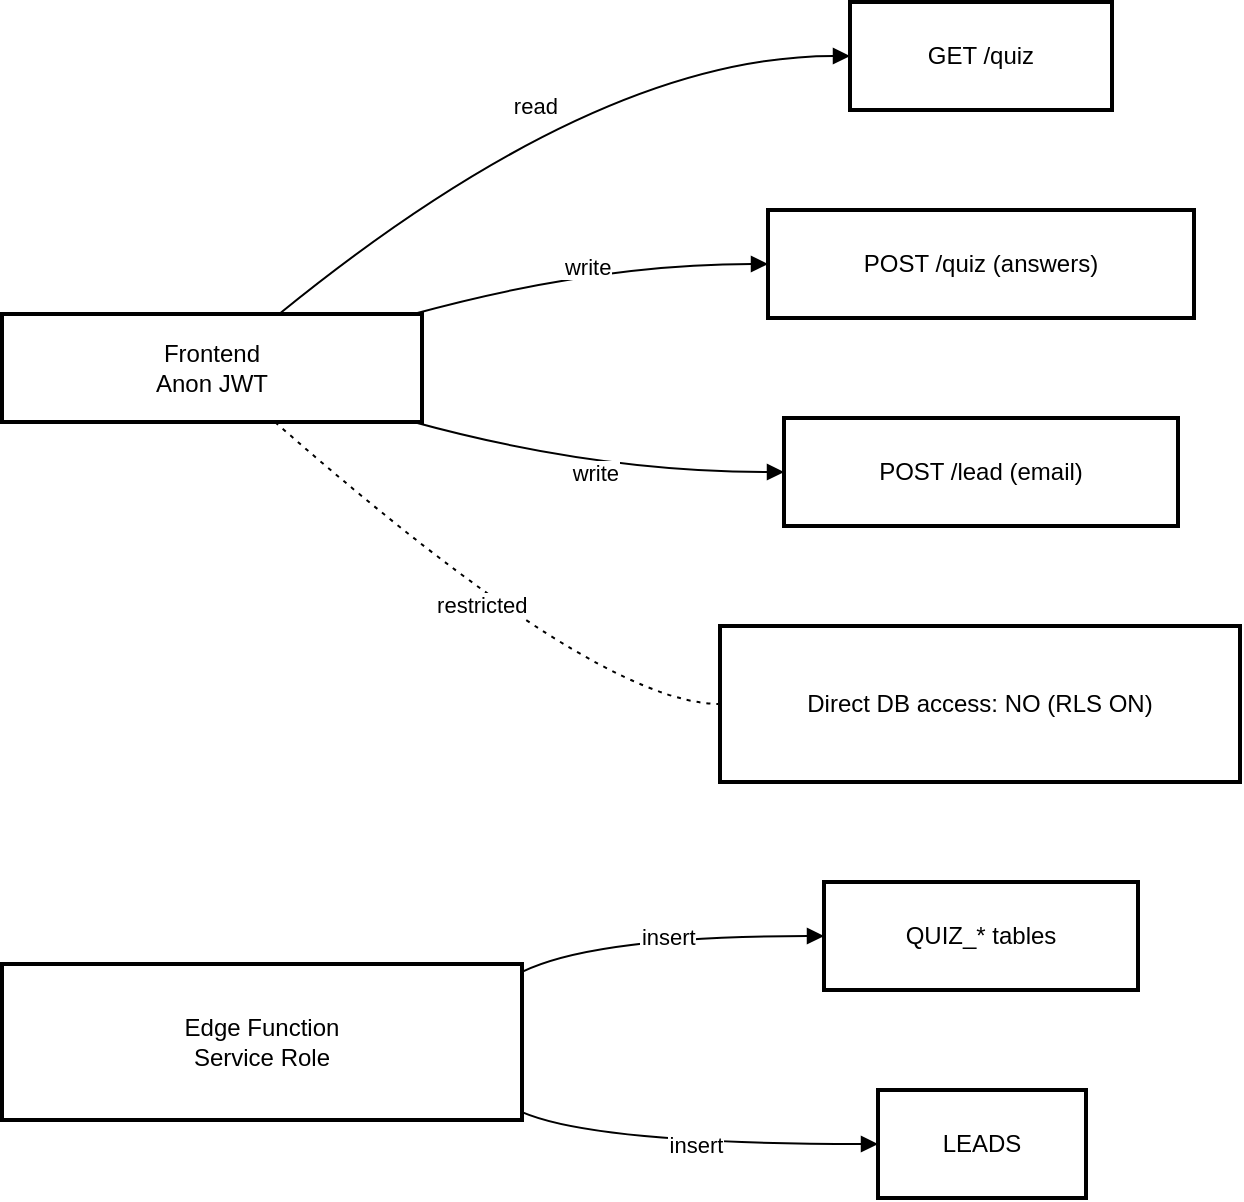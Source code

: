 <mxfile version="28.1.1">
  <diagram name="Page-1" id="aPwJgAsa6reKwbTkg_AX">
    <mxGraphModel dx="1034" dy="666" grid="1" gridSize="10" guides="1" tooltips="1" connect="1" arrows="1" fold="1" page="1" pageScale="1" pageWidth="850" pageHeight="1100" math="0" shadow="0">
      <root>
        <mxCell id="0" />
        <mxCell id="1" parent="0" />
        <mxCell id="_3pJAAWRrlvSb0u5LYym-1" value="Frontend&#xa;Anon JWT" style="whiteSpace=wrap;strokeWidth=2;" vertex="1" parent="1">
          <mxGeometry x="85" y="186" width="210" height="54" as="geometry" />
        </mxCell>
        <mxCell id="_3pJAAWRrlvSb0u5LYym-2" value="GET /quiz" style="whiteSpace=wrap;strokeWidth=2;" vertex="1" parent="1">
          <mxGeometry x="509" y="30" width="131" height="54" as="geometry" />
        </mxCell>
        <mxCell id="_3pJAAWRrlvSb0u5LYym-3" value="POST /quiz (answers)" style="whiteSpace=wrap;strokeWidth=2;" vertex="1" parent="1">
          <mxGeometry x="468" y="134" width="213" height="54" as="geometry" />
        </mxCell>
        <mxCell id="_3pJAAWRrlvSb0u5LYym-4" value="POST /lead (email)" style="whiteSpace=wrap;strokeWidth=2;" vertex="1" parent="1">
          <mxGeometry x="476" y="238" width="197" height="54" as="geometry" />
        </mxCell>
        <mxCell id="_3pJAAWRrlvSb0u5LYym-5" value="Edge Function&#xa;Service Role" style="whiteSpace=wrap;strokeWidth=2;" vertex="1" parent="1">
          <mxGeometry x="85" y="511" width="260" height="78" as="geometry" />
        </mxCell>
        <mxCell id="_3pJAAWRrlvSb0u5LYym-6" value="QUIZ_* tables" style="whiteSpace=wrap;strokeWidth=2;" vertex="1" parent="1">
          <mxGeometry x="496" y="470" width="157" height="54" as="geometry" />
        </mxCell>
        <mxCell id="_3pJAAWRrlvSb0u5LYym-7" value="LEADS" style="whiteSpace=wrap;strokeWidth=2;" vertex="1" parent="1">
          <mxGeometry x="523" y="574" width="104" height="54" as="geometry" />
        </mxCell>
        <mxCell id="_3pJAAWRrlvSb0u5LYym-8" value="Direct DB access: NO (RLS ON)" style="whiteSpace=wrap;strokeWidth=2;" vertex="1" parent="1">
          <mxGeometry x="444" y="342" width="260" height="78" as="geometry" />
        </mxCell>
        <mxCell id="_3pJAAWRrlvSb0u5LYym-9" value="read" style="curved=1;startArrow=none;endArrow=block;exitX=0.66;exitY=0;entryX=0;entryY=0.5;rounded=0;" edge="1" parent="1" source="_3pJAAWRrlvSb0u5LYym-1" target="_3pJAAWRrlvSb0u5LYym-2">
          <mxGeometry relative="1" as="geometry">
            <Array as="points">
              <mxPoint x="382" y="57" />
            </Array>
          </mxGeometry>
        </mxCell>
        <mxCell id="_3pJAAWRrlvSb0u5LYym-10" value="write" style="curved=1;startArrow=none;endArrow=block;exitX=0.98;exitY=0;entryX=0;entryY=0.5;rounded=0;" edge="1" parent="1" source="_3pJAAWRrlvSb0u5LYym-1" target="_3pJAAWRrlvSb0u5LYym-3">
          <mxGeometry relative="1" as="geometry">
            <Array as="points">
              <mxPoint x="382" y="161" />
            </Array>
          </mxGeometry>
        </mxCell>
        <mxCell id="_3pJAAWRrlvSb0u5LYym-11" value="write" style="curved=1;startArrow=none;endArrow=block;exitX=0.98;exitY=1;entryX=0;entryY=0.5;rounded=0;" edge="1" parent="1" source="_3pJAAWRrlvSb0u5LYym-1" target="_3pJAAWRrlvSb0u5LYym-4">
          <mxGeometry relative="1" as="geometry">
            <Array as="points">
              <mxPoint x="382" y="265" />
            </Array>
          </mxGeometry>
        </mxCell>
        <mxCell id="_3pJAAWRrlvSb0u5LYym-12" value="insert" style="curved=1;startArrow=none;endArrow=block;exitX=1;exitY=0.05;entryX=0;entryY=0.5;rounded=0;" edge="1" parent="1" source="_3pJAAWRrlvSb0u5LYym-5" target="_3pJAAWRrlvSb0u5LYym-6">
          <mxGeometry relative="1" as="geometry">
            <Array as="points">
              <mxPoint x="382" y="497" />
            </Array>
          </mxGeometry>
        </mxCell>
        <mxCell id="_3pJAAWRrlvSb0u5LYym-13" value="insert" style="curved=1;startArrow=none;endArrow=block;exitX=1;exitY=0.95;entryX=0;entryY=0.5;rounded=0;" edge="1" parent="1" source="_3pJAAWRrlvSb0u5LYym-5" target="_3pJAAWRrlvSb0u5LYym-7">
          <mxGeometry relative="1" as="geometry">
            <Array as="points">
              <mxPoint x="382" y="601" />
            </Array>
          </mxGeometry>
        </mxCell>
        <mxCell id="_3pJAAWRrlvSb0u5LYym-14" value="restricted" style="curved=1;dashed=1;dashPattern=2 3;startArrow=none;endArrow=none;exitX=0.65;exitY=1;entryX=0;entryY=0.5;rounded=0;" edge="1" parent="1" source="_3pJAAWRrlvSb0u5LYym-1" target="_3pJAAWRrlvSb0u5LYym-8">
          <mxGeometry relative="1" as="geometry">
            <Array as="points">
              <mxPoint x="382" y="381" />
            </Array>
          </mxGeometry>
        </mxCell>
      </root>
    </mxGraphModel>
  </diagram>
</mxfile>

